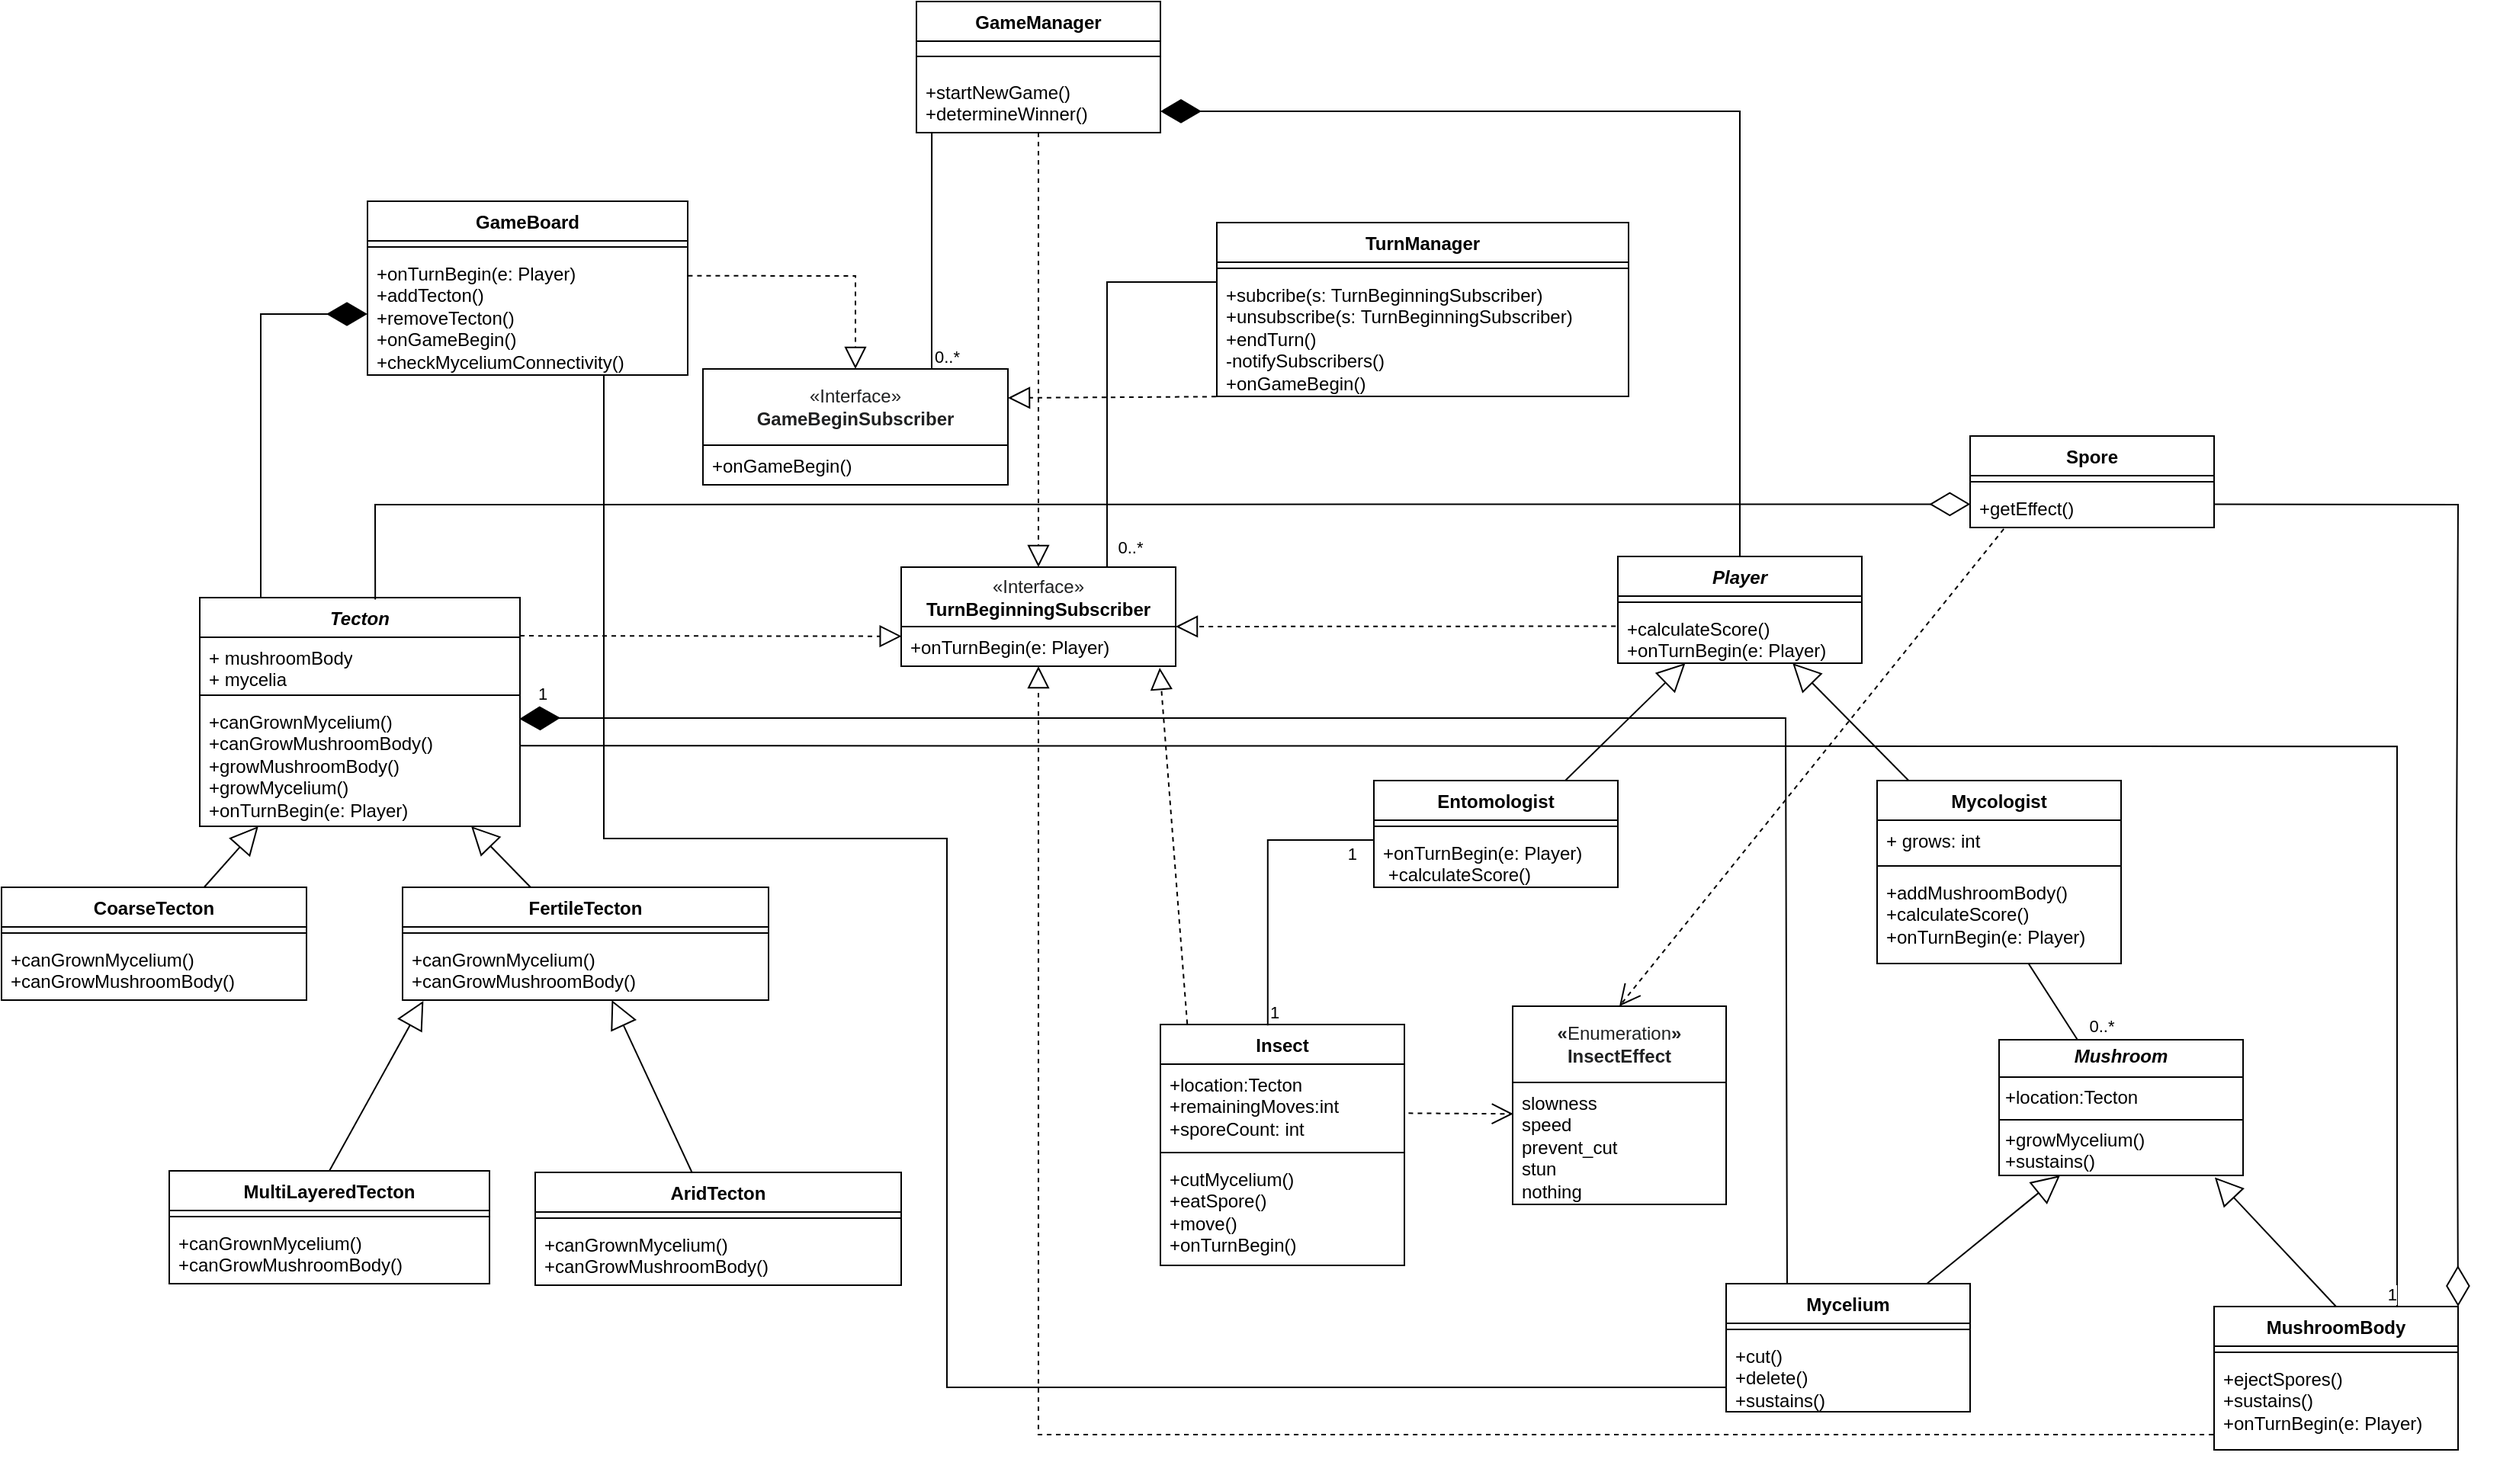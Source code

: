 <mxfile version="26.0.16">
  <diagram name="1 oldal" id="iCavI7vv8ZMhhtlTud_S">
    <mxGraphModel dx="1122" dy="454" grid="1" gridSize="10" guides="1" tooltips="1" connect="1" arrows="1" fold="1" page="1" pageScale="1" pageWidth="850" pageHeight="1100" math="0" shadow="0">
      <root>
        <mxCell id="0" />
        <mxCell id="1" parent="0" />
        <mxCell id="R1OB0yGb1VuW6Jd-PAWR-1" value="&lt;i style=&quot;&quot;&gt;Tecton&lt;/i&gt;" style="swimlane;fontStyle=1;align=center;verticalAlign=top;childLayout=stackLayout;horizontal=1;startSize=26;horizontalStack=0;resizeParent=1;resizeParentMax=0;resizeLast=0;collapsible=1;marginBottom=0;whiteSpace=wrap;html=1;" parent="1" vertex="1">
          <mxGeometry x="400" y="771" width="210" height="150" as="geometry">
            <mxRectangle x="240" y="190" width="80" height="30" as="alternateBounds" />
          </mxGeometry>
        </mxCell>
        <mxCell id="R1OB0yGb1VuW6Jd-PAWR-2" value="&lt;div&gt;+ mushroomBody&lt;/div&gt;&lt;div&gt;+ mycelia&lt;/div&gt;" style="text;strokeColor=none;fillColor=none;align=left;verticalAlign=top;spacingLeft=4;spacingRight=4;overflow=hidden;rotatable=0;points=[[0,0.5],[1,0.5]];portConstraint=eastwest;whiteSpace=wrap;html=1;" parent="R1OB0yGb1VuW6Jd-PAWR-1" vertex="1">
          <mxGeometry y="26" width="210" height="34" as="geometry" />
        </mxCell>
        <mxCell id="R1OB0yGb1VuW6Jd-PAWR-3" value="" style="line;strokeWidth=1;fillColor=none;align=left;verticalAlign=middle;spacingTop=-1;spacingLeft=3;spacingRight=3;rotatable=0;labelPosition=right;points=[];portConstraint=eastwest;strokeColor=inherit;" parent="R1OB0yGb1VuW6Jd-PAWR-1" vertex="1">
          <mxGeometry y="60" width="210" height="8" as="geometry" />
        </mxCell>
        <mxCell id="R1OB0yGb1VuW6Jd-PAWR-4" value="+canGrownMycelium()&lt;div&gt;+canGrowMushroomBody()&lt;/div&gt;&lt;div&gt;+growMushroomBody()&lt;/div&gt;&lt;div&gt;+growMycelium()&lt;/div&gt;&lt;div&gt;+onTurnBegin(e: Player)&lt;/div&gt;&lt;div&gt;&lt;br&gt;&lt;/div&gt;" style="text;strokeColor=none;fillColor=none;align=left;verticalAlign=top;spacingLeft=4;spacingRight=4;overflow=hidden;rotatable=0;points=[[0,0.5],[1,0.5]];portConstraint=eastwest;whiteSpace=wrap;html=1;" parent="R1OB0yGb1VuW6Jd-PAWR-1" vertex="1">
          <mxGeometry y="68" width="210" height="82" as="geometry" />
        </mxCell>
        <mxCell id="R1OB0yGb1VuW6Jd-PAWR-5" value="CoarseTecton" style="swimlane;fontStyle=1;align=center;verticalAlign=top;childLayout=stackLayout;horizontal=1;startSize=26;horizontalStack=0;resizeParent=1;resizeParentMax=0;resizeLast=0;collapsible=1;marginBottom=0;whiteSpace=wrap;html=1;" parent="1" vertex="1">
          <mxGeometry x="270" y="961" width="200" height="74" as="geometry" />
        </mxCell>
        <mxCell id="R1OB0yGb1VuW6Jd-PAWR-7" value="" style="line;strokeWidth=1;fillColor=none;align=left;verticalAlign=middle;spacingTop=-1;spacingLeft=3;spacingRight=3;rotatable=0;labelPosition=right;points=[];portConstraint=eastwest;strokeColor=inherit;" parent="R1OB0yGb1VuW6Jd-PAWR-5" vertex="1">
          <mxGeometry y="26" width="200" height="8" as="geometry" />
        </mxCell>
        <mxCell id="R1OB0yGb1VuW6Jd-PAWR-8" value="+canGrownMycelium()&lt;div&gt;+canGrowMushroomBody()&lt;/div&gt;" style="text;strokeColor=none;fillColor=none;align=left;verticalAlign=top;spacingLeft=4;spacingRight=4;overflow=hidden;rotatable=0;points=[[0,0.5],[1,0.5]];portConstraint=eastwest;whiteSpace=wrap;html=1;" parent="R1OB0yGb1VuW6Jd-PAWR-5" vertex="1">
          <mxGeometry y="34" width="200" height="40" as="geometry" />
        </mxCell>
        <mxCell id="R1OB0yGb1VuW6Jd-PAWR-9" value="FertileTecton" style="swimlane;fontStyle=1;align=center;verticalAlign=top;childLayout=stackLayout;horizontal=1;startSize=26;horizontalStack=0;resizeParent=1;resizeParentMax=0;resizeLast=0;collapsible=1;marginBottom=0;whiteSpace=wrap;html=1;" parent="1" vertex="1">
          <mxGeometry x="533" y="961" width="240" height="74" as="geometry" />
        </mxCell>
        <mxCell id="R1OB0yGb1VuW6Jd-PAWR-11" value="" style="line;strokeWidth=1;fillColor=none;align=left;verticalAlign=middle;spacingTop=-1;spacingLeft=3;spacingRight=3;rotatable=0;labelPosition=right;points=[];portConstraint=eastwest;strokeColor=inherit;" parent="R1OB0yGb1VuW6Jd-PAWR-9" vertex="1">
          <mxGeometry y="26" width="240" height="8" as="geometry" />
        </mxCell>
        <mxCell id="R1OB0yGb1VuW6Jd-PAWR-12" value="&lt;div&gt;+canGrownMycelium()&lt;div&gt;+canGrowMushroomBody()&lt;/div&gt;&lt;/div&gt;" style="text;strokeColor=none;fillColor=none;align=left;verticalAlign=top;spacingLeft=4;spacingRight=4;overflow=hidden;rotatable=0;points=[[0,0.5],[1,0.5]];portConstraint=eastwest;whiteSpace=wrap;html=1;" parent="R1OB0yGb1VuW6Jd-PAWR-9" vertex="1">
          <mxGeometry y="34" width="240" height="40" as="geometry" />
        </mxCell>
        <mxCell id="R1OB0yGb1VuW6Jd-PAWR-13" value="" style="endArrow=block;endSize=16;endFill=0;html=1;rounded=0;" parent="1" source="R1OB0yGb1VuW6Jd-PAWR-5" target="R1OB0yGb1VuW6Jd-PAWR-1" edge="1">
          <mxGeometry width="160" relative="1" as="geometry">
            <mxPoint x="390" y="861" as="sourcePoint" />
            <mxPoint x="370" y="911" as="targetPoint" />
            <Array as="points" />
          </mxGeometry>
        </mxCell>
        <mxCell id="R1OB0yGb1VuW6Jd-PAWR-14" value="" style="endArrow=block;endSize=16;endFill=0;html=1;rounded=0;" parent="1" source="R1OB0yGb1VuW6Jd-PAWR-9" target="R1OB0yGb1VuW6Jd-PAWR-1" edge="1">
          <mxGeometry width="160" relative="1" as="geometry">
            <mxPoint x="464" y="861" as="sourcePoint" />
            <mxPoint x="520" y="921" as="targetPoint" />
          </mxGeometry>
        </mxCell>
        <mxCell id="R1OB0yGb1VuW6Jd-PAWR-15" value="MultiLayeredTecton" style="swimlane;fontStyle=1;align=center;verticalAlign=top;childLayout=stackLayout;horizontal=1;startSize=26;horizontalStack=0;resizeParent=1;resizeParentMax=0;resizeLast=0;collapsible=1;marginBottom=0;whiteSpace=wrap;html=1;" parent="1" vertex="1">
          <mxGeometry x="380" y="1147" width="210" height="74" as="geometry" />
        </mxCell>
        <mxCell id="R1OB0yGb1VuW6Jd-PAWR-17" value="" style="line;strokeWidth=1;fillColor=none;align=left;verticalAlign=middle;spacingTop=-1;spacingLeft=3;spacingRight=3;rotatable=0;labelPosition=right;points=[];portConstraint=eastwest;strokeColor=inherit;" parent="R1OB0yGb1VuW6Jd-PAWR-15" vertex="1">
          <mxGeometry y="26" width="210" height="8" as="geometry" />
        </mxCell>
        <mxCell id="R1OB0yGb1VuW6Jd-PAWR-18" value="+canGrownMycelium()&lt;div&gt;+canGrowMushroomBody()&lt;/div&gt;" style="text;strokeColor=none;fillColor=none;align=left;verticalAlign=top;spacingLeft=4;spacingRight=4;overflow=hidden;rotatable=0;points=[[0,0.5],[1,0.5]];portConstraint=eastwest;whiteSpace=wrap;html=1;" parent="R1OB0yGb1VuW6Jd-PAWR-15" vertex="1">
          <mxGeometry y="34" width="210" height="40" as="geometry" />
        </mxCell>
        <mxCell id="R1OB0yGb1VuW6Jd-PAWR-19" value="AridTecton" style="swimlane;fontStyle=1;align=center;verticalAlign=top;childLayout=stackLayout;horizontal=1;startSize=26;horizontalStack=0;resizeParent=1;resizeParentMax=0;resizeLast=0;collapsible=1;marginBottom=0;whiteSpace=wrap;html=1;" parent="1" vertex="1">
          <mxGeometry x="620" y="1148" width="240" height="74" as="geometry" />
        </mxCell>
        <mxCell id="R1OB0yGb1VuW6Jd-PAWR-21" value="" style="line;strokeWidth=1;fillColor=none;align=left;verticalAlign=middle;spacingTop=-1;spacingLeft=3;spacingRight=3;rotatable=0;labelPosition=right;points=[];portConstraint=eastwest;strokeColor=inherit;" parent="R1OB0yGb1VuW6Jd-PAWR-19" vertex="1">
          <mxGeometry y="26" width="240" height="8" as="geometry" />
        </mxCell>
        <mxCell id="R1OB0yGb1VuW6Jd-PAWR-22" value="+canGrownMycelium()&lt;div&gt;+canGrowMushroomBody()&lt;/div&gt;" style="text;strokeColor=none;fillColor=none;align=left;verticalAlign=top;spacingLeft=4;spacingRight=4;overflow=hidden;rotatable=0;points=[[0,0.5],[1,0.5]];portConstraint=eastwest;whiteSpace=wrap;html=1;" parent="R1OB0yGb1VuW6Jd-PAWR-19" vertex="1">
          <mxGeometry y="34" width="240" height="40" as="geometry" />
        </mxCell>
        <mxCell id="R1OB0yGb1VuW6Jd-PAWR-23" value="" style="endArrow=block;endSize=16;endFill=0;html=1;rounded=0;" parent="1" source="R1OB0yGb1VuW6Jd-PAWR-19" target="R1OB0yGb1VuW6Jd-PAWR-9" edge="1">
          <mxGeometry width="160" relative="1" as="geometry">
            <mxPoint x="630" y="1133" as="sourcePoint" />
            <mxPoint x="640" y="1081" as="targetPoint" />
          </mxGeometry>
        </mxCell>
        <mxCell id="R1OB0yGb1VuW6Jd-PAWR-24" value="" style="endArrow=block;endSize=16;endFill=0;html=1;rounded=0;exitX=0.5;exitY=0;exitDx=0;exitDy=0;entryX=0.057;entryY=1.012;entryDx=0;entryDy=0;entryPerimeter=0;" parent="1" source="R1OB0yGb1VuW6Jd-PAWR-15" target="R1OB0yGb1VuW6Jd-PAWR-12" edge="1">
          <mxGeometry x="0.003" width="160" relative="1" as="geometry">
            <mxPoint x="420" y="1111" as="sourcePoint" />
            <mxPoint x="340" y="1111" as="targetPoint" />
            <mxPoint as="offset" />
          </mxGeometry>
        </mxCell>
        <mxCell id="R1OB0yGb1VuW6Jd-PAWR-25" value="&lt;p style=&quot;margin:0px;margin-top:4px;text-align:center;&quot;&gt;&lt;b&gt;&lt;i&gt;Mushroom&lt;/i&gt;&lt;/b&gt;&lt;/p&gt;&lt;hr size=&quot;1&quot; style=&quot;border-style:solid;&quot;&gt;&lt;p style=&quot;margin:0px;margin-left:4px;&quot;&gt;+location:Tecton&lt;/p&gt;&lt;hr size=&quot;1&quot; style=&quot;border-style:solid;&quot;&gt;&lt;p style=&quot;margin:0px;margin-left:4px;&quot;&gt;+growMycelium()&lt;/p&gt;&lt;p style=&quot;margin:0px;margin-left:4px;&quot;&gt;+sustains()&lt;/p&gt;" style="verticalAlign=top;align=left;overflow=fill;html=1;whiteSpace=wrap;" parent="1" vertex="1">
          <mxGeometry x="1580" y="1061" width="160" height="89" as="geometry" />
        </mxCell>
        <mxCell id="R1OB0yGb1VuW6Jd-PAWR-26" style="edgeStyle=orthogonalEdgeStyle;rounded=0;orthogonalLoop=1;jettySize=auto;html=1;exitX=0.5;exitY=1;exitDx=0;exitDy=0;" parent="1" source="R1OB0yGb1VuW6Jd-PAWR-25" target="R1OB0yGb1VuW6Jd-PAWR-25" edge="1">
          <mxGeometry relative="1" as="geometry" />
        </mxCell>
        <mxCell id="R1OB0yGb1VuW6Jd-PAWR-27" value="Mycelium" style="swimlane;fontStyle=1;align=center;verticalAlign=top;childLayout=stackLayout;horizontal=1;startSize=26;horizontalStack=0;resizeParent=1;resizeParentMax=0;resizeLast=0;collapsible=1;marginBottom=0;whiteSpace=wrap;html=1;" parent="1" vertex="1">
          <mxGeometry x="1401" y="1221" width="160" height="84" as="geometry" />
        </mxCell>
        <mxCell id="R1OB0yGb1VuW6Jd-PAWR-29" value="" style="line;strokeWidth=1;fillColor=none;align=left;verticalAlign=middle;spacingTop=-1;spacingLeft=3;spacingRight=3;rotatable=0;labelPosition=right;points=[];portConstraint=eastwest;strokeColor=inherit;" parent="R1OB0yGb1VuW6Jd-PAWR-27" vertex="1">
          <mxGeometry y="26" width="160" height="8" as="geometry" />
        </mxCell>
        <mxCell id="R1OB0yGb1VuW6Jd-PAWR-30" value="&lt;div&gt;+cut()&lt;/div&gt;&lt;div&gt;+delete()&lt;/div&gt;&lt;div&gt;+sustains()&lt;/div&gt;" style="text;strokeColor=none;fillColor=none;align=left;verticalAlign=top;spacingLeft=4;spacingRight=4;overflow=hidden;rotatable=0;points=[[0,0.5],[1,0.5]];portConstraint=eastwest;whiteSpace=wrap;html=1;" parent="R1OB0yGb1VuW6Jd-PAWR-27" vertex="1">
          <mxGeometry y="34" width="160" height="50" as="geometry" />
        </mxCell>
        <mxCell id="R1OB0yGb1VuW6Jd-PAWR-31" value="MushroomBody" style="swimlane;fontStyle=1;align=center;verticalAlign=top;childLayout=stackLayout;horizontal=1;startSize=26;horizontalStack=0;resizeParent=1;resizeParentMax=0;resizeLast=0;collapsible=1;marginBottom=0;whiteSpace=wrap;html=1;" parent="1" vertex="1">
          <mxGeometry x="1721" y="1236" width="160" height="94" as="geometry" />
        </mxCell>
        <mxCell id="R1OB0yGb1VuW6Jd-PAWR-33" value="" style="line;strokeWidth=1;fillColor=none;align=left;verticalAlign=middle;spacingTop=-1;spacingLeft=3;spacingRight=3;rotatable=0;labelPosition=right;points=[];portConstraint=eastwest;strokeColor=inherit;" parent="R1OB0yGb1VuW6Jd-PAWR-31" vertex="1">
          <mxGeometry y="26" width="160" height="8" as="geometry" />
        </mxCell>
        <mxCell id="R1OB0yGb1VuW6Jd-PAWR-34" value="&lt;div&gt;+ejectSpores()&lt;/div&gt;&lt;div&gt;+sustains()&lt;/div&gt;&lt;div&gt;+onTurnBegin(e: Player)&lt;/div&gt;" style="text;strokeColor=none;fillColor=none;align=left;verticalAlign=top;spacingLeft=4;spacingRight=4;overflow=hidden;rotatable=0;points=[[0,0.5],[1,0.5]];portConstraint=eastwest;whiteSpace=wrap;html=1;" parent="R1OB0yGb1VuW6Jd-PAWR-31" vertex="1">
          <mxGeometry y="34" width="160" height="60" as="geometry" />
        </mxCell>
        <mxCell id="R1OB0yGb1VuW6Jd-PAWR-35" value="" style="endArrow=block;endSize=16;endFill=0;html=1;rounded=0;exitX=0.5;exitY=0;exitDx=0;exitDy=0;entryX=0.884;entryY=1.014;entryDx=0;entryDy=0;entryPerimeter=0;" parent="1" source="R1OB0yGb1VuW6Jd-PAWR-31" target="R1OB0yGb1VuW6Jd-PAWR-25" edge="1">
          <mxGeometry width="160" relative="1" as="geometry">
            <mxPoint x="540" y="1273" as="sourcePoint" />
            <mxPoint x="1190" y="1163" as="targetPoint" />
          </mxGeometry>
        </mxCell>
        <mxCell id="R1OB0yGb1VuW6Jd-PAWR-36" value="" style="endArrow=block;endSize=16;endFill=0;html=1;rounded=0;entryX=0.25;entryY=1;entryDx=0;entryDy=0;" parent="1" source="R1OB0yGb1VuW6Jd-PAWR-27" target="R1OB0yGb1VuW6Jd-PAWR-25" edge="1">
          <mxGeometry width="160" relative="1" as="geometry">
            <mxPoint x="1690" y="1249" as="sourcePoint" />
            <mxPoint x="930" y="1163" as="targetPoint" />
          </mxGeometry>
        </mxCell>
        <mxCell id="R1OB0yGb1VuW6Jd-PAWR-37" value="Spore" style="swimlane;fontStyle=1;align=center;verticalAlign=top;childLayout=stackLayout;horizontal=1;startSize=26;horizontalStack=0;resizeParent=1;resizeParentMax=0;resizeLast=0;collapsible=1;marginBottom=0;whiteSpace=wrap;html=1;" parent="1" vertex="1">
          <mxGeometry x="1561" y="665" width="160" height="60" as="geometry" />
        </mxCell>
        <mxCell id="R1OB0yGb1VuW6Jd-PAWR-39" value="" style="line;strokeWidth=1;fillColor=none;align=left;verticalAlign=middle;spacingTop=-1;spacingLeft=3;spacingRight=3;rotatable=0;labelPosition=right;points=[];portConstraint=eastwest;strokeColor=inherit;" parent="R1OB0yGb1VuW6Jd-PAWR-37" vertex="1">
          <mxGeometry y="26" width="160" height="8" as="geometry" />
        </mxCell>
        <mxCell id="R1OB0yGb1VuW6Jd-PAWR-40" value="+getEffect()" style="text;strokeColor=none;fillColor=none;align=left;verticalAlign=top;spacingLeft=4;spacingRight=4;overflow=hidden;rotatable=0;points=[[0,0.5],[1,0.5]];portConstraint=eastwest;whiteSpace=wrap;html=1;" parent="R1OB0yGb1VuW6Jd-PAWR-37" vertex="1">
          <mxGeometry y="34" width="160" height="26" as="geometry" />
        </mxCell>
        <mxCell id="R1OB0yGb1VuW6Jd-PAWR-41" value="Insect" style="swimlane;fontStyle=1;align=center;verticalAlign=top;childLayout=stackLayout;horizontal=1;startSize=26;horizontalStack=0;resizeParent=1;resizeParentMax=0;resizeLast=0;collapsible=1;marginBottom=0;whiteSpace=wrap;html=1;" parent="1" vertex="1">
          <mxGeometry x="1030" y="1051" width="160" height="158" as="geometry" />
        </mxCell>
        <mxCell id="R1OB0yGb1VuW6Jd-PAWR-42" value="+location:Tecton&lt;div&gt;+remainingMoves:int&lt;/div&gt;&lt;div&gt;+sporeCount: int&lt;/div&gt;" style="text;strokeColor=none;fillColor=none;align=left;verticalAlign=top;spacingLeft=4;spacingRight=4;overflow=hidden;rotatable=0;points=[[0,0.5],[1,0.5]];portConstraint=eastwest;whiteSpace=wrap;html=1;" parent="R1OB0yGb1VuW6Jd-PAWR-41" vertex="1">
          <mxGeometry y="26" width="160" height="54" as="geometry" />
        </mxCell>
        <mxCell id="R1OB0yGb1VuW6Jd-PAWR-43" value="" style="line;strokeWidth=1;fillColor=none;align=left;verticalAlign=middle;spacingTop=-1;spacingLeft=3;spacingRight=3;rotatable=0;labelPosition=right;points=[];portConstraint=eastwest;strokeColor=inherit;" parent="R1OB0yGb1VuW6Jd-PAWR-41" vertex="1">
          <mxGeometry y="80" width="160" height="8" as="geometry" />
        </mxCell>
        <mxCell id="R1OB0yGb1VuW6Jd-PAWR-44" value="+cutMycelium()&lt;div&gt;+eatSpore()&lt;/div&gt;&lt;div&gt;+move()&lt;/div&gt;&lt;div&gt;+onTurnBegin()&lt;/div&gt;" style="text;strokeColor=none;fillColor=none;align=left;verticalAlign=top;spacingLeft=4;spacingRight=4;overflow=hidden;rotatable=0;points=[[0,0.5],[1,0.5]];portConstraint=eastwest;whiteSpace=wrap;html=1;" parent="R1OB0yGb1VuW6Jd-PAWR-41" vertex="1">
          <mxGeometry y="88" width="160" height="70" as="geometry" />
        </mxCell>
        <mxCell id="R1OB0yGb1VuW6Jd-PAWR-45" value="GameManager" style="swimlane;fontStyle=1;align=center;verticalAlign=top;childLayout=stackLayout;horizontal=1;startSize=26;horizontalStack=0;resizeParent=1;resizeParentMax=0;resizeLast=0;collapsible=1;marginBottom=0;whiteSpace=wrap;html=1;" parent="1" vertex="1">
          <mxGeometry x="870" y="380" width="160" height="86" as="geometry" />
        </mxCell>
        <mxCell id="R1OB0yGb1VuW6Jd-PAWR-47" value="" style="line;strokeWidth=1;fillColor=none;align=left;verticalAlign=middle;spacingTop=-1;spacingLeft=3;spacingRight=3;rotatable=0;labelPosition=right;points=[];portConstraint=eastwest;strokeColor=inherit;" parent="R1OB0yGb1VuW6Jd-PAWR-45" vertex="1">
          <mxGeometry y="26" width="160" height="20" as="geometry" />
        </mxCell>
        <mxCell id="R1OB0yGb1VuW6Jd-PAWR-48" value="&lt;div&gt;+startNewGame()&lt;/div&gt;&lt;div&gt;+determineWinner()&lt;/div&gt;&lt;div&gt;&lt;br&gt;&lt;/div&gt;" style="text;strokeColor=none;fillColor=none;align=left;verticalAlign=top;spacingLeft=4;spacingRight=4;overflow=hidden;rotatable=0;points=[[0,0.5],[1,0.5]];portConstraint=eastwest;whiteSpace=wrap;html=1;" parent="R1OB0yGb1VuW6Jd-PAWR-45" vertex="1">
          <mxGeometry y="46" width="160" height="40" as="geometry" />
        </mxCell>
        <mxCell id="R1OB0yGb1VuW6Jd-PAWR-50" value="&lt;div&gt;&lt;span style=&quot;background-color: transparent; color: light-dark(rgb(0, 0, 0), rgb(255, 255, 255));&quot;&gt;&lt;i&gt;Player&lt;/i&gt;&lt;/span&gt;&lt;/div&gt;" style="swimlane;fontStyle=1;align=center;verticalAlign=top;childLayout=stackLayout;horizontal=1;startSize=26;horizontalStack=0;resizeParent=1;resizeParentMax=0;resizeLast=0;collapsible=1;marginBottom=0;whiteSpace=wrap;html=1;" parent="1" vertex="1">
          <mxGeometry x="1330" y="744" width="160" height="70" as="geometry" />
        </mxCell>
        <mxCell id="R1OB0yGb1VuW6Jd-PAWR-51" value="" style="line;strokeWidth=1;fillColor=none;align=left;verticalAlign=middle;spacingTop=-1;spacingLeft=3;spacingRight=3;rotatable=0;labelPosition=right;points=[];portConstraint=eastwest;strokeColor=inherit;" parent="R1OB0yGb1VuW6Jd-PAWR-50" vertex="1">
          <mxGeometry y="26" width="160" height="8" as="geometry" />
        </mxCell>
        <mxCell id="R1OB0yGb1VuW6Jd-PAWR-52" value="+calculateScore()&lt;div&gt;+onTurnBegin(e: Player)&lt;/div&gt;" style="text;strokeColor=none;fillColor=none;align=left;verticalAlign=top;spacingLeft=4;spacingRight=4;overflow=hidden;rotatable=0;points=[[0,0.5],[1,0.5]];portConstraint=eastwest;whiteSpace=wrap;html=1;" parent="R1OB0yGb1VuW6Jd-PAWR-50" vertex="1">
          <mxGeometry y="34" width="160" height="36" as="geometry" />
        </mxCell>
        <mxCell id="R1OB0yGb1VuW6Jd-PAWR-56" value="" style="endArrow=block;endSize=16;endFill=0;html=1;rounded=0;" parent="1" target="R1OB0yGb1VuW6Jd-PAWR-50" edge="1">
          <mxGeometry width="160" relative="1" as="geometry">
            <mxPoint x="1295.495" y="891" as="sourcePoint" />
            <mxPoint x="1230" y="881" as="targetPoint" />
          </mxGeometry>
        </mxCell>
        <mxCell id="R1OB0yGb1VuW6Jd-PAWR-57" value="" style="endArrow=block;endSize=16;endFill=0;html=1;rounded=0;" parent="1" source="SSjtnIJCoIMd_DeUDMs2-13" target="R1OB0yGb1VuW6Jd-PAWR-50" edge="1">
          <mxGeometry width="160" relative="1" as="geometry">
            <mxPoint x="1506.543" y="881" as="sourcePoint" />
            <mxPoint x="1510" y="881" as="targetPoint" />
          </mxGeometry>
        </mxCell>
        <mxCell id="R1OB0yGb1VuW6Jd-PAWR-58" value="&lt;font&gt;&lt;b style=&quot;color: rgb(32, 33, 34); font-family: sans-serif; text-align: start; background-color: rgb(255, 255, 255);&quot;&gt;«&lt;/b&gt;&lt;span style=&quot;color: rgb(32, 33, 34); font-family: sans-serif; text-align: start; background-color: rgb(255, 255, 255);&quot;&gt;&lt;font style=&quot;&quot;&gt;Enumeration&lt;/font&gt;&lt;/span&gt;&lt;b style=&quot;color: rgb(32, 33, 34); font-family: sans-serif; text-align: start; background-color: rgb(255, 255, 255);&quot;&gt;»&lt;/b&gt;&lt;/font&gt;&lt;div&gt;&lt;font&gt;&lt;b style=&quot;color: rgb(32, 33, 34); font-family: sans-serif; text-align: start; background-color: rgb(255, 255, 255);&quot;&gt;InsectEffect&lt;/b&gt;&lt;/font&gt;&lt;/div&gt;" style="swimlane;fontStyle=0;childLayout=stackLayout;horizontal=1;startSize=50;fillColor=none;horizontalStack=0;resizeParent=1;resizeParentMax=0;resizeLast=0;collapsible=1;marginBottom=0;whiteSpace=wrap;html=1;" parent="1" vertex="1">
          <mxGeometry x="1261" y="1039" width="140" height="130" as="geometry" />
        </mxCell>
        <mxCell id="R1OB0yGb1VuW6Jd-PAWR-59" value="slowness&lt;div&gt;speed&lt;/div&gt;&lt;div&gt;prevent_cut&lt;/div&gt;&lt;div&gt;stun&lt;/div&gt;&lt;div&gt;nothing&lt;/div&gt;" style="text;strokeColor=none;fillColor=none;align=left;verticalAlign=top;spacingLeft=4;spacingRight=4;overflow=hidden;rotatable=0;points=[[0,0.5],[1,0.5]];portConstraint=eastwest;whiteSpace=wrap;html=1;" parent="R1OB0yGb1VuW6Jd-PAWR-58" vertex="1">
          <mxGeometry y="50" width="140" height="80" as="geometry" />
        </mxCell>
        <mxCell id="R1OB0yGb1VuW6Jd-PAWR-60" value="" style="endArrow=open;endSize=12;dashed=1;html=1;rounded=0;exitX=0.138;exitY=1.038;exitDx=0;exitDy=0;exitPerimeter=0;entryX=0.5;entryY=0;entryDx=0;entryDy=0;" parent="1" source="R1OB0yGb1VuW6Jd-PAWR-40" target="R1OB0yGb1VuW6Jd-PAWR-58" edge="1">
          <mxGeometry width="160" relative="1" as="geometry">
            <mxPoint x="1580" y="791" as="sourcePoint" />
            <mxPoint x="990" y="771" as="targetPoint" />
          </mxGeometry>
        </mxCell>
        <mxCell id="R1OB0yGb1VuW6Jd-PAWR-61" value="" style="endArrow=none;html=1;edgeStyle=orthogonalEdgeStyle;rounded=0;exitX=0.44;exitY=0.004;exitDx=0;exitDy=0;exitPerimeter=0;entryX=0;entryY=0.14;entryDx=0;entryDy=0;entryPerimeter=0;" parent="1" source="R1OB0yGb1VuW6Jd-PAWR-41" target="I5FOU1lmO1Y8r9ht8gTu-3" edge="1">
          <mxGeometry relative="1" as="geometry">
            <mxPoint x="1250" y="1051" as="sourcePoint" />
            <mxPoint x="1160" y="940" as="targetPoint" />
            <Array as="points">
              <mxPoint x="1100" y="930" />
            </Array>
          </mxGeometry>
        </mxCell>
        <mxCell id="R1OB0yGb1VuW6Jd-PAWR-62" value="1" style="edgeLabel;resizable=0;html=1;align=left;verticalAlign=bottom;" parent="R1OB0yGb1VuW6Jd-PAWR-61" connectable="0" vertex="1">
          <mxGeometry x="-1" relative="1" as="geometry" />
        </mxCell>
        <mxCell id="R1OB0yGb1VuW6Jd-PAWR-63" value="1" style="edgeLabel;resizable=0;html=1;align=right;verticalAlign=bottom;" parent="R1OB0yGb1VuW6Jd-PAWR-61" connectable="0" vertex="1">
          <mxGeometry x="1" relative="1" as="geometry">
            <mxPoint x="-10" y="17" as="offset" />
          </mxGeometry>
        </mxCell>
        <mxCell id="R1OB0yGb1VuW6Jd-PAWR-64" value="&lt;font style=&quot;font-weight: 700;&quot;&gt;&lt;span style=&quot;font-weight: 400; color: rgb(32, 33, 34); font-family: sans-serif; text-align: start; background-color: rgb(255, 255, 255);&quot;&gt;«&lt;/span&gt;&lt;span style=&quot;color: rgb(32, 33, 34); font-family: sans-serif; text-align: start; background-color: rgb(255, 255, 255); font-weight: 400;&quot;&gt;Interface&lt;/span&gt;&lt;span style=&quot;font-weight: 400; color: rgb(32, 33, 34); font-family: sans-serif; text-align: start; background-color: rgb(255, 255, 255);&quot;&gt;»&lt;/span&gt;&lt;/font&gt;&lt;div style=&quot;font-weight: 700; text-align: start;&quot;&gt;&lt;font face=&quot;sans-serif&quot;&gt;&lt;span style=&quot;background-color: rgb(255, 255, 255);&quot;&gt;TurnBeginningSubscriber&lt;/span&gt;&lt;/font&gt;&lt;/div&gt;" style="swimlane;fontStyle=0;childLayout=stackLayout;horizontal=1;startSize=39;fillColor=none;horizontalStack=0;resizeParent=1;resizeParentMax=0;resizeLast=0;collapsible=1;marginBottom=0;whiteSpace=wrap;html=1;" parent="1" vertex="1">
          <mxGeometry x="860" y="751" width="180" height="65" as="geometry" />
        </mxCell>
        <mxCell id="R1OB0yGb1VuW6Jd-PAWR-65" value="+onTurnBegin(e: Player)" style="text;strokeColor=none;fillColor=none;align=left;verticalAlign=top;spacingLeft=4;spacingRight=4;overflow=hidden;rotatable=0;points=[[0,0.5],[1,0.5]];portConstraint=eastwest;whiteSpace=wrap;html=1;" parent="R1OB0yGb1VuW6Jd-PAWR-64" vertex="1">
          <mxGeometry y="39" width="180" height="26" as="geometry" />
        </mxCell>
        <mxCell id="R1OB0yGb1VuW6Jd-PAWR-66" value="" style="endArrow=block;dashed=1;endFill=0;endSize=12;html=1;rounded=0;entryX=1;entryY=0;entryDx=0;entryDy=0;exitX=-0.009;exitY=0.326;exitDx=0;exitDy=0;exitPerimeter=0;entryPerimeter=0;" parent="1" source="R1OB0yGb1VuW6Jd-PAWR-52" target="R1OB0yGb1VuW6Jd-PAWR-65" edge="1">
          <mxGeometry width="160" relative="1" as="geometry">
            <mxPoint x="970" y="671" as="sourcePoint" />
            <mxPoint x="1130" y="671" as="targetPoint" />
          </mxGeometry>
        </mxCell>
        <mxCell id="R1OB0yGb1VuW6Jd-PAWR-67" value="" style="endArrow=block;dashed=1;endFill=0;endSize=12;html=1;rounded=0;exitX=1;exitY=0.167;exitDx=0;exitDy=0;exitPerimeter=0;entryX=0.002;entryY=0.244;entryDx=0;entryDy=0;entryPerimeter=0;" parent="1" source="R1OB0yGb1VuW6Jd-PAWR-1" target="R1OB0yGb1VuW6Jd-PAWR-65" edge="1">
          <mxGeometry width="160" relative="1" as="geometry">
            <mxPoint x="780" y="681" as="sourcePoint" />
            <mxPoint x="940" y="681" as="targetPoint" />
          </mxGeometry>
        </mxCell>
        <mxCell id="R1OB0yGb1VuW6Jd-PAWR-68" value="" style="endArrow=block;dashed=1;endFill=0;endSize=12;html=1;rounded=0;exitX=-0.003;exitY=0.834;exitDx=0;exitDy=0;exitPerimeter=0;" parent="1" source="R1OB0yGb1VuW6Jd-PAWR-34" target="R1OB0yGb1VuW6Jd-PAWR-64" edge="1">
          <mxGeometry width="160" relative="1" as="geometry">
            <mxPoint x="1720" y="1324" as="sourcePoint" />
            <mxPoint x="1430" y="1111" as="targetPoint" />
            <Array as="points">
              <mxPoint x="1170" y="1320" />
              <mxPoint x="950" y="1320" />
            </Array>
          </mxGeometry>
        </mxCell>
        <mxCell id="R1OB0yGb1VuW6Jd-PAWR-69" value="" style="endArrow=block;dashed=1;endFill=0;endSize=12;html=1;rounded=0;" parent="1" source="R1OB0yGb1VuW6Jd-PAWR-45" target="R1OB0yGb1VuW6Jd-PAWR-64" edge="1">
          <mxGeometry width="160" relative="1" as="geometry">
            <mxPoint x="970" y="791" as="sourcePoint" />
            <mxPoint x="1130" y="791" as="targetPoint" />
          </mxGeometry>
        </mxCell>
        <mxCell id="R1OB0yGb1VuW6Jd-PAWR-70" value="" style="endArrow=diamondThin;endFill=0;endSize=24;html=1;rounded=0;entryX=1;entryY=0;entryDx=0;entryDy=0;exitX=1;exitY=0.415;exitDx=0;exitDy=0;exitPerimeter=0;" parent="1" source="R1OB0yGb1VuW6Jd-PAWR-40" target="R1OB0yGb1VuW6Jd-PAWR-31" edge="1">
          <mxGeometry width="160" relative="1" as="geometry">
            <mxPoint x="2030" y="941" as="sourcePoint" />
            <mxPoint x="1880" y="691" as="targetPoint" />
            <Array as="points">
              <mxPoint x="1881" y="710" />
              <mxPoint x="1880" y="941" />
            </Array>
          </mxGeometry>
        </mxCell>
        <mxCell id="R1OB0yGb1VuW6Jd-PAWR-71" value="TurnManager" style="swimlane;fontStyle=1;align=center;verticalAlign=top;childLayout=stackLayout;horizontal=1;startSize=26;horizontalStack=0;resizeParent=1;resizeParentMax=0;resizeLast=0;collapsible=1;marginBottom=0;whiteSpace=wrap;html=1;" parent="1" vertex="1">
          <mxGeometry x="1067" y="525" width="270" height="114" as="geometry" />
        </mxCell>
        <mxCell id="R1OB0yGb1VuW6Jd-PAWR-73" value="" style="line;strokeWidth=1;fillColor=none;align=left;verticalAlign=middle;spacingTop=-1;spacingLeft=3;spacingRight=3;rotatable=0;labelPosition=right;points=[];portConstraint=eastwest;strokeColor=inherit;" parent="R1OB0yGb1VuW6Jd-PAWR-71" vertex="1">
          <mxGeometry y="26" width="270" height="8" as="geometry" />
        </mxCell>
        <mxCell id="R1OB0yGb1VuW6Jd-PAWR-74" value="+subcribe(s: TurnBeginningSubscriber)&lt;div&gt;+unsubscribe(s:&amp;nbsp;&lt;span style=&quot;background-color: transparent; color: light-dark(rgb(0, 0, 0), rgb(255, 255, 255));&quot;&gt;TurnBeginningSubscriber)&lt;/span&gt;&lt;/div&gt;&lt;div&gt;&lt;span style=&quot;background-color: transparent; color: light-dark(rgb(0, 0, 0), rgb(255, 255, 255));&quot;&gt;+endTurn()&lt;/span&gt;&lt;/div&gt;&lt;div&gt;-notifySubscribers()&lt;/div&gt;&lt;div&gt;&lt;span style=&quot;background-color: transparent; color: light-dark(rgb(0, 0, 0), rgb(255, 255, 255));&quot;&gt;+onGameBegin()&lt;/span&gt;&lt;/div&gt;" style="text;strokeColor=none;fillColor=none;align=left;verticalAlign=top;spacingLeft=4;spacingRight=4;overflow=hidden;rotatable=0;points=[[0,0.5],[1,0.5]];portConstraint=eastwest;whiteSpace=wrap;html=1;" parent="R1OB0yGb1VuW6Jd-PAWR-71" vertex="1">
          <mxGeometry y="34" width="270" height="80" as="geometry" />
        </mxCell>
        <mxCell id="R1OB0yGb1VuW6Jd-PAWR-75" value="" style="endArrow=none;html=1;rounded=0;" parent="1" source="SSjtnIJCoIMd_DeUDMs2-16" target="R1OB0yGb1VuW6Jd-PAWR-25" edge="1">
          <mxGeometry relative="1" as="geometry">
            <mxPoint x="1580" y="1021" as="sourcePoint" />
            <mxPoint x="1693" y="1020" as="targetPoint" />
          </mxGeometry>
        </mxCell>
        <mxCell id="R1OB0yGb1VuW6Jd-PAWR-76" value="0..*" style="edgeLabel;html=1;align=center;verticalAlign=middle;resizable=0;points=[];" parent="R1OB0yGb1VuW6Jd-PAWR-75" vertex="1" connectable="0">
          <mxGeometry x="0.813" relative="1" as="geometry">
            <mxPoint x="18" y="-5" as="offset" />
          </mxGeometry>
        </mxCell>
        <mxCell id="R1OB0yGb1VuW6Jd-PAWR-79" value="" style="endArrow=none;html=1;edgeStyle=orthogonalEdgeStyle;rounded=0;exitX=0.75;exitY=0;exitDx=0;exitDy=0;" parent="1" source="R1OB0yGb1VuW6Jd-PAWR-64" edge="1">
          <mxGeometry relative="1" as="geometry">
            <mxPoint x="1050" y="751" as="sourcePoint" />
            <mxPoint x="1067" y="564" as="targetPoint" />
            <Array as="points">
              <mxPoint x="995" y="564" />
            </Array>
          </mxGeometry>
        </mxCell>
        <mxCell id="R1OB0yGb1VuW6Jd-PAWR-80" value="0..*" style="edgeLabel;html=1;align=center;verticalAlign=middle;resizable=0;points=[];" parent="R1OB0yGb1VuW6Jd-PAWR-79" vertex="1" connectable="0">
          <mxGeometry x="-0.9" y="1" relative="1" as="geometry">
            <mxPoint x="16" as="offset" />
          </mxGeometry>
        </mxCell>
        <mxCell id="R1OB0yGb1VuW6Jd-PAWR-81" value="GameBoard" style="swimlane;fontStyle=1;align=center;verticalAlign=top;childLayout=stackLayout;horizontal=1;startSize=26;horizontalStack=0;resizeParent=1;resizeParentMax=0;resizeLast=0;collapsible=1;marginBottom=0;whiteSpace=wrap;html=1;" parent="1" vertex="1">
          <mxGeometry x="510" y="511" width="210" height="114" as="geometry" />
        </mxCell>
        <mxCell id="R1OB0yGb1VuW6Jd-PAWR-83" value="" style="line;strokeWidth=1;fillColor=none;align=left;verticalAlign=middle;spacingTop=-1;spacingLeft=3;spacingRight=3;rotatable=0;labelPosition=right;points=[];portConstraint=eastwest;strokeColor=inherit;" parent="R1OB0yGb1VuW6Jd-PAWR-81" vertex="1">
          <mxGeometry y="26" width="210" height="8" as="geometry" />
        </mxCell>
        <mxCell id="R1OB0yGb1VuW6Jd-PAWR-84" value="+onTurnBegin(e: Player)&lt;div&gt;+addTecton()&lt;/div&gt;&lt;div&gt;+removeTecton()&lt;/div&gt;&lt;div&gt;+onGameBegin()&lt;/div&gt;&lt;div&gt;+checkMyceliumConnectivity()&lt;/div&gt;" style="text;strokeColor=none;fillColor=none;align=left;verticalAlign=top;spacingLeft=4;spacingRight=4;overflow=hidden;rotatable=0;points=[[0,0.5],[1,0.5]];portConstraint=eastwest;whiteSpace=wrap;html=1;" parent="R1OB0yGb1VuW6Jd-PAWR-81" vertex="1">
          <mxGeometry y="34" width="210" height="80" as="geometry" />
        </mxCell>
        <mxCell id="R1OB0yGb1VuW6Jd-PAWR-87" value="&lt;font style=&quot;font-weight: 700;&quot;&gt;&lt;span style=&quot;font-weight: 400; color: rgb(32, 33, 34); font-family: sans-serif; text-align: start; background-color: rgb(255, 255, 255);&quot;&gt;«&lt;/span&gt;&lt;span style=&quot;color: rgb(32, 33, 34); font-family: sans-serif; text-align: start; background-color: rgb(255, 255, 255); font-weight: 400;&quot;&gt;Interface&lt;/span&gt;&lt;span style=&quot;font-weight: 400; color: rgb(32, 33, 34); font-family: sans-serif; text-align: start; background-color: rgb(255, 255, 255);&quot;&gt;»&lt;/span&gt;&lt;/font&gt;&lt;div&gt;&lt;font style=&quot;&quot;&gt;&lt;span style=&quot;color: rgb(32, 33, 34); font-family: sans-serif; text-align: start; background-color: rgb(255, 255, 255);&quot;&gt;&lt;b&gt;GameBeginSubscriber&lt;/b&gt;&lt;/span&gt;&lt;/font&gt;&lt;/div&gt;" style="swimlane;fontStyle=0;childLayout=stackLayout;horizontal=1;startSize=50;fillColor=none;horizontalStack=0;resizeParent=1;resizeParentMax=0;resizeLast=0;collapsible=1;marginBottom=0;whiteSpace=wrap;html=1;" parent="1" vertex="1">
          <mxGeometry x="730" y="621" width="200" height="76" as="geometry" />
        </mxCell>
        <mxCell id="R1OB0yGb1VuW6Jd-PAWR-88" value="+onGameBegin()" style="text;strokeColor=none;fillColor=none;align=left;verticalAlign=top;spacingLeft=4;spacingRight=4;overflow=hidden;rotatable=0;points=[[0,0.5],[1,0.5]];portConstraint=eastwest;whiteSpace=wrap;html=1;" parent="R1OB0yGb1VuW6Jd-PAWR-87" vertex="1">
          <mxGeometry y="50" width="200" height="26" as="geometry" />
        </mxCell>
        <mxCell id="R1OB0yGb1VuW6Jd-PAWR-89" value="" style="endArrow=block;dashed=1;endFill=0;endSize=12;html=1;rounded=0;exitX=1.001;exitY=0.186;exitDx=0;exitDy=0;exitPerimeter=0;" parent="1" source="R1OB0yGb1VuW6Jd-PAWR-84" target="R1OB0yGb1VuW6Jd-PAWR-87" edge="1">
          <mxGeometry width="160" relative="1" as="geometry">
            <mxPoint x="920" y="641" as="sourcePoint" />
            <mxPoint x="1080" y="641" as="targetPoint" />
            <Array as="points">
              <mxPoint x="830" y="560" />
            </Array>
          </mxGeometry>
        </mxCell>
        <mxCell id="R1OB0yGb1VuW6Jd-PAWR-90" value="" style="endArrow=block;dashed=1;endFill=0;endSize=12;html=1;rounded=0;exitX=-0.002;exitY=1.002;exitDx=0;exitDy=0;entryX=1;entryY=0.25;entryDx=0;entryDy=0;exitPerimeter=0;" parent="1" source="R1OB0yGb1VuW6Jd-PAWR-74" target="R1OB0yGb1VuW6Jd-PAWR-87" edge="1">
          <mxGeometry width="160" relative="1" as="geometry">
            <mxPoint x="920" y="641" as="sourcePoint" />
            <mxPoint x="910" y="591" as="targetPoint" />
          </mxGeometry>
        </mxCell>
        <mxCell id="R1OB0yGb1VuW6Jd-PAWR-91" value="" style="endArrow=none;html=1;edgeStyle=orthogonalEdgeStyle;rounded=0;exitX=0.75;exitY=0;exitDx=0;exitDy=0;entryX=0.063;entryY=1.005;entryDx=0;entryDy=0;entryPerimeter=0;" parent="1" source="R1OB0yGb1VuW6Jd-PAWR-87" target="R1OB0yGb1VuW6Jd-PAWR-48" edge="1">
          <mxGeometry relative="1" as="geometry">
            <mxPoint x="880" y="731" as="sourcePoint" />
            <mxPoint x="1040" y="731" as="targetPoint" />
            <Array as="points">
              <mxPoint x="880" y="543" />
              <mxPoint x="880" y="543" />
            </Array>
          </mxGeometry>
        </mxCell>
        <mxCell id="R1OB0yGb1VuW6Jd-PAWR-92" value="0..*" style="edgeLabel;resizable=0;html=1;align=left;verticalAlign=bottom;" parent="R1OB0yGb1VuW6Jd-PAWR-91" connectable="0" vertex="1">
          <mxGeometry x="-1" relative="1" as="geometry" />
        </mxCell>
        <mxCell id="R1OB0yGb1VuW6Jd-PAWR-93" value="" style="endArrow=none;html=1;edgeStyle=orthogonalEdgeStyle;rounded=0;" parent="1" source="R1OB0yGb1VuW6Jd-PAWR-84" edge="1">
          <mxGeometry relative="1" as="geometry">
            <mxPoint x="665" y="670" as="sourcePoint" />
            <mxPoint x="1401" y="1289" as="targetPoint" />
            <Array as="points">
              <mxPoint x="665" y="929" />
              <mxPoint x="890" y="929" />
              <mxPoint x="890" y="1289" />
            </Array>
          </mxGeometry>
        </mxCell>
        <mxCell id="R1OB0yGb1VuW6Jd-PAWR-94" value="" style="endArrow=block;dashed=1;endFill=0;endSize=12;html=1;rounded=0;exitX=0.11;exitY=-0.002;exitDx=0;exitDy=0;entryX=0.942;entryY=1.039;entryDx=0;entryDy=0;entryPerimeter=0;exitPerimeter=0;" parent="1" source="R1OB0yGb1VuW6Jd-PAWR-41" target="R1OB0yGb1VuW6Jd-PAWR-65" edge="1">
          <mxGeometry width="160" relative="1" as="geometry">
            <mxPoint x="1080" y="971" as="sourcePoint" />
            <mxPoint x="1240" y="971" as="targetPoint" />
            <Array as="points" />
          </mxGeometry>
        </mxCell>
        <mxCell id="R1OB0yGb1VuW6Jd-PAWR-95" value="" style="endArrow=diamondThin;endFill=0;endSize=24;html=1;rounded=0;exitX=0.548;exitY=0.008;exitDx=0;exitDy=0;exitPerimeter=0;entryX=0.001;entryY=0.719;entryDx=0;entryDy=0;entryPerimeter=0;" parent="1" source="R1OB0yGb1VuW6Jd-PAWR-1" edge="1">
          <mxGeometry width="160" relative="1" as="geometry">
            <mxPoint x="980" y="771" as="sourcePoint" />
            <mxPoint x="1561.16" y="709.694" as="targetPoint" />
            <Array as="points">
              <mxPoint x="515" y="710" />
            </Array>
          </mxGeometry>
        </mxCell>
        <mxCell id="R1OB0yGb1VuW6Jd-PAWR-97" value="" style="endArrow=open;endSize=12;dashed=1;html=1;rounded=0;entryX=0.003;entryY=0.258;entryDx=0;entryDy=0;entryPerimeter=0;exitX=1.017;exitY=0.596;exitDx=0;exitDy=0;exitPerimeter=0;" parent="1" source="R1OB0yGb1VuW6Jd-PAWR-42" target="R1OB0yGb1VuW6Jd-PAWR-59" edge="1">
          <mxGeometry width="160" relative="1" as="geometry">
            <mxPoint x="1220" y="1141" as="sourcePoint" />
            <mxPoint x="1260" y="1099" as="targetPoint" />
          </mxGeometry>
        </mxCell>
        <mxCell id="SSjtnIJCoIMd_DeUDMs2-2" value="" style="endArrow=diamondThin;endFill=1;endSize=24;html=1;rounded=0;entryX=1.025;entryY=0.068;entryDx=0;entryDy=0;entryPerimeter=0;exitX=0.5;exitY=0;exitDx=0;exitDy=0;" parent="1" source="R1OB0yGb1VuW6Jd-PAWR-50" edge="1">
          <mxGeometry width="160" relative="1" as="geometry">
            <mxPoint x="1406" y="738.01" as="sourcePoint" />
            <mxPoint x="1030" y="451.994" as="targetPoint" />
            <Array as="points">
              <mxPoint x="1410" y="452" />
            </Array>
          </mxGeometry>
        </mxCell>
        <mxCell id="SSjtnIJCoIMd_DeUDMs2-6" value="" style="endArrow=none;html=1;edgeStyle=orthogonalEdgeStyle;rounded=0;entryX=0.75;entryY=0;entryDx=0;entryDy=0;" parent="1" target="R1OB0yGb1VuW6Jd-PAWR-31" edge="1">
          <mxGeometry relative="1" as="geometry">
            <mxPoint x="610" y="868.067" as="sourcePoint" />
            <mxPoint x="1841" y="1225" as="targetPoint" />
          </mxGeometry>
        </mxCell>
        <mxCell id="SSjtnIJCoIMd_DeUDMs2-7" value="1" style="edgeLabel;resizable=0;html=1;align=left;verticalAlign=bottom;" parent="SSjtnIJCoIMd_DeUDMs2-6" connectable="0" vertex="1">
          <mxGeometry x="-1" relative="1" as="geometry">
            <mxPoint x="10" y="-26" as="offset" />
          </mxGeometry>
        </mxCell>
        <mxCell id="SSjtnIJCoIMd_DeUDMs2-8" value="1" style="edgeLabel;resizable=0;html=1;align=right;verticalAlign=bottom;" parent="SSjtnIJCoIMd_DeUDMs2-6" connectable="0" vertex="1">
          <mxGeometry x="1" relative="1" as="geometry" />
        </mxCell>
        <mxCell id="SSjtnIJCoIMd_DeUDMs2-11" value="" style="endArrow=diamondThin;endFill=1;endSize=24;html=1;rounded=0;exitX=0.25;exitY=0;exitDx=0;exitDy=0;entryX=0.998;entryY=0.141;entryDx=0;entryDy=0;entryPerimeter=0;" parent="1" source="R1OB0yGb1VuW6Jd-PAWR-27" target="R1OB0yGb1VuW6Jd-PAWR-4" edge="1">
          <mxGeometry width="160" relative="1" as="geometry">
            <mxPoint x="1441" y="1243.48" as="sourcePoint" />
            <mxPoint x="610" y="845" as="targetPoint" />
            <Array as="points">
              <mxPoint x="1440" y="850" />
              <mxPoint x="630" y="850" />
            </Array>
          </mxGeometry>
        </mxCell>
        <mxCell id="SSjtnIJCoIMd_DeUDMs2-13" value="&lt;strong data-end=&quot;60&quot; data-start=&quot;46&quot;&gt;Mycologist&lt;/strong&gt;" style="swimlane;fontStyle=1;align=center;verticalAlign=top;childLayout=stackLayout;horizontal=1;startSize=26;horizontalStack=0;resizeParent=1;resizeParentMax=0;resizeLast=0;collapsible=1;marginBottom=0;whiteSpace=wrap;html=1;" parent="1" vertex="1">
          <mxGeometry x="1500" y="891" width="160" height="120" as="geometry" />
        </mxCell>
        <mxCell id="SSjtnIJCoIMd_DeUDMs2-14" value="&lt;div&gt;+ grows: int&lt;/div&gt;" style="text;strokeColor=none;fillColor=none;align=left;verticalAlign=top;spacingLeft=4;spacingRight=4;overflow=hidden;rotatable=0;points=[[0,0.5],[1,0.5]];portConstraint=eastwest;whiteSpace=wrap;html=1;" parent="SSjtnIJCoIMd_DeUDMs2-13" vertex="1">
          <mxGeometry y="26" width="160" height="26" as="geometry" />
        </mxCell>
        <mxCell id="SSjtnIJCoIMd_DeUDMs2-15" value="" style="line;strokeWidth=1;fillColor=none;align=left;verticalAlign=middle;spacingTop=-1;spacingLeft=3;spacingRight=3;rotatable=0;labelPosition=right;points=[];portConstraint=eastwest;strokeColor=inherit;" parent="SSjtnIJCoIMd_DeUDMs2-13" vertex="1">
          <mxGeometry y="52" width="160" height="8" as="geometry" />
        </mxCell>
        <mxCell id="SSjtnIJCoIMd_DeUDMs2-16" value="+addMushroomBody()&lt;div&gt;+calculateScore()&lt;/div&gt;&lt;div&gt;+onTurnBegin(e: Player)&lt;/div&gt;" style="text;strokeColor=none;fillColor=none;align=left;verticalAlign=top;spacingLeft=4;spacingRight=4;overflow=hidden;rotatable=0;points=[[0,0.5],[1,0.5]];portConstraint=eastwest;whiteSpace=wrap;html=1;" parent="SSjtnIJCoIMd_DeUDMs2-13" vertex="1">
          <mxGeometry y="60" width="160" height="60" as="geometry" />
        </mxCell>
        <mxCell id="I5FOU1lmO1Y8r9ht8gTu-1" value="&lt;b&gt;Entomologist&lt;/b&gt;&lt;div&gt;&lt;b&gt;&lt;br&gt;&lt;/b&gt;&lt;/div&gt;" style="swimlane;fontStyle=1;align=center;verticalAlign=top;childLayout=stackLayout;horizontal=1;startSize=26;horizontalStack=0;resizeParent=1;resizeParentMax=0;resizeLast=0;collapsible=1;marginBottom=0;whiteSpace=wrap;html=1;" vertex="1" parent="1">
          <mxGeometry x="1170" y="891" width="160" height="70" as="geometry" />
        </mxCell>
        <mxCell id="I5FOU1lmO1Y8r9ht8gTu-2" value="" style="line;strokeWidth=1;fillColor=none;align=left;verticalAlign=middle;spacingTop=-1;spacingLeft=3;spacingRight=3;rotatable=0;labelPosition=right;points=[];portConstraint=eastwest;strokeColor=inherit;" vertex="1" parent="I5FOU1lmO1Y8r9ht8gTu-1">
          <mxGeometry y="26" width="160" height="8" as="geometry" />
        </mxCell>
        <mxCell id="I5FOU1lmO1Y8r9ht8gTu-3" value="+onTurnBegin(e: Player)&lt;div&gt;&amp;nbsp;+calculateScore()&lt;/div&gt;" style="text;strokeColor=none;fillColor=none;align=left;verticalAlign=top;spacingLeft=4;spacingRight=4;overflow=hidden;rotatable=0;points=[[0,0.5],[1,0.5]];portConstraint=eastwest;whiteSpace=wrap;html=1;" vertex="1" parent="I5FOU1lmO1Y8r9ht8gTu-1">
          <mxGeometry y="34" width="160" height="36" as="geometry" />
        </mxCell>
        <mxCell id="I5FOU1lmO1Y8r9ht8gTu-4" value="" style="endArrow=diamondThin;endFill=1;endSize=24;html=1;rounded=0;entryX=0;entryY=0.5;entryDx=0;entryDy=0;exitX=0.5;exitY=0;exitDx=0;exitDy=0;" edge="1" parent="1" target="R1OB0yGb1VuW6Jd-PAWR-84">
          <mxGeometry width="160" relative="1" as="geometry">
            <mxPoint x="440" y="771" as="sourcePoint" />
            <mxPoint x="60" y="478.994" as="targetPoint" />
            <Array as="points">
              <mxPoint x="440" y="585" />
            </Array>
          </mxGeometry>
        </mxCell>
      </root>
    </mxGraphModel>
  </diagram>
</mxfile>
